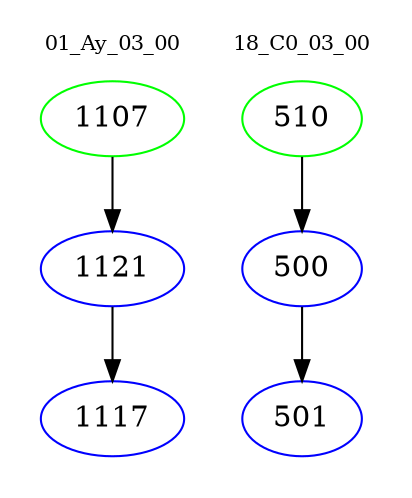 digraph{
subgraph cluster_0 {
color = white
label = "01_Ay_03_00";
fontsize=10;
T0_1107 [label="1107", color="green"]
T0_1107 -> T0_1121 [color="black"]
T0_1121 [label="1121", color="blue"]
T0_1121 -> T0_1117 [color="black"]
T0_1117 [label="1117", color="blue"]
}
subgraph cluster_1 {
color = white
label = "18_C0_03_00";
fontsize=10;
T1_510 [label="510", color="green"]
T1_510 -> T1_500 [color="black"]
T1_500 [label="500", color="blue"]
T1_500 -> T1_501 [color="black"]
T1_501 [label="501", color="blue"]
}
}
